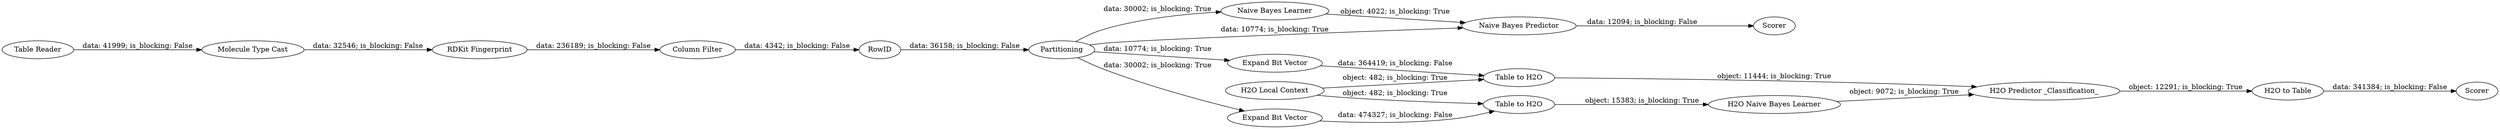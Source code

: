 digraph {
	"1737684046839431060_54" [label="Table to H2O"]
	"1737684046839431060_253" [label="RDKit Fingerprint"]
	"1737684046839431060_4" [label="Naive Bayes Learner"]
	"1737684046839431060_348" [label="Column Filter"]
	"1737684046839431060_344" [label="Table Reader"]
	"1737684046839431060_9" [label=Scorer]
	"1737684046839431060_58" [label="Expand Bit Vector"]
	"1737684046839431060_92" [label=Scorer]
	"1737684046839431060_56" [label="Expand Bit Vector"]
	"1737684046839431060_6" [label="Naive Bayes Predictor"]
	"1737684046839431060_349" [label=RowID]
	"1737684046839431060_88" [label="H2O to Table"]
	"1737684046839431060_55" [label="H2O Local Context"]
	"1737684046839431060_345" [label="Molecule Type Cast"]
	"1737684046839431060_53" [label="H2O Naive Bayes Learner"]
	"1737684046839431060_60" [label="Table to H2O"]
	"1737684046839431060_5" [label=Partitioning]
	"1737684046839431060_59" [label="H2O Predictor _Classification_"]
	"1737684046839431060_5" -> "1737684046839431060_58" [label="data: 10774; is_blocking: True"]
	"1737684046839431060_53" -> "1737684046839431060_59" [label="object: 9072; is_blocking: True"]
	"1737684046839431060_348" -> "1737684046839431060_349" [label="data: 4342; is_blocking: False"]
	"1737684046839431060_60" -> "1737684046839431060_59" [label="object: 11444; is_blocking: True"]
	"1737684046839431060_5" -> "1737684046839431060_56" [label="data: 30002; is_blocking: True"]
	"1737684046839431060_5" -> "1737684046839431060_6" [label="data: 10774; is_blocking: True"]
	"1737684046839431060_5" -> "1737684046839431060_4" [label="data: 30002; is_blocking: True"]
	"1737684046839431060_58" -> "1737684046839431060_60" [label="data: 364419; is_blocking: False"]
	"1737684046839431060_88" -> "1737684046839431060_92" [label="data: 341384; is_blocking: False"]
	"1737684046839431060_54" -> "1737684046839431060_53" [label="object: 15383; is_blocking: True"]
	"1737684046839431060_59" -> "1737684046839431060_88" [label="object: 12291; is_blocking: True"]
	"1737684046839431060_55" -> "1737684046839431060_54" [label="object: 482; is_blocking: True"]
	"1737684046839431060_55" -> "1737684046839431060_60" [label="object: 482; is_blocking: True"]
	"1737684046839431060_345" -> "1737684046839431060_253" [label="data: 32546; is_blocking: False"]
	"1737684046839431060_349" -> "1737684046839431060_5" [label="data: 36158; is_blocking: False"]
	"1737684046839431060_4" -> "1737684046839431060_6" [label="object: 4022; is_blocking: True"]
	"1737684046839431060_344" -> "1737684046839431060_345" [label="data: 41999; is_blocking: False"]
	"1737684046839431060_6" -> "1737684046839431060_9" [label="data: 12094; is_blocking: False"]
	"1737684046839431060_56" -> "1737684046839431060_54" [label="data: 474327; is_blocking: False"]
	"1737684046839431060_253" -> "1737684046839431060_348" [label="data: 236189; is_blocking: False"]
	rankdir=LR
}

